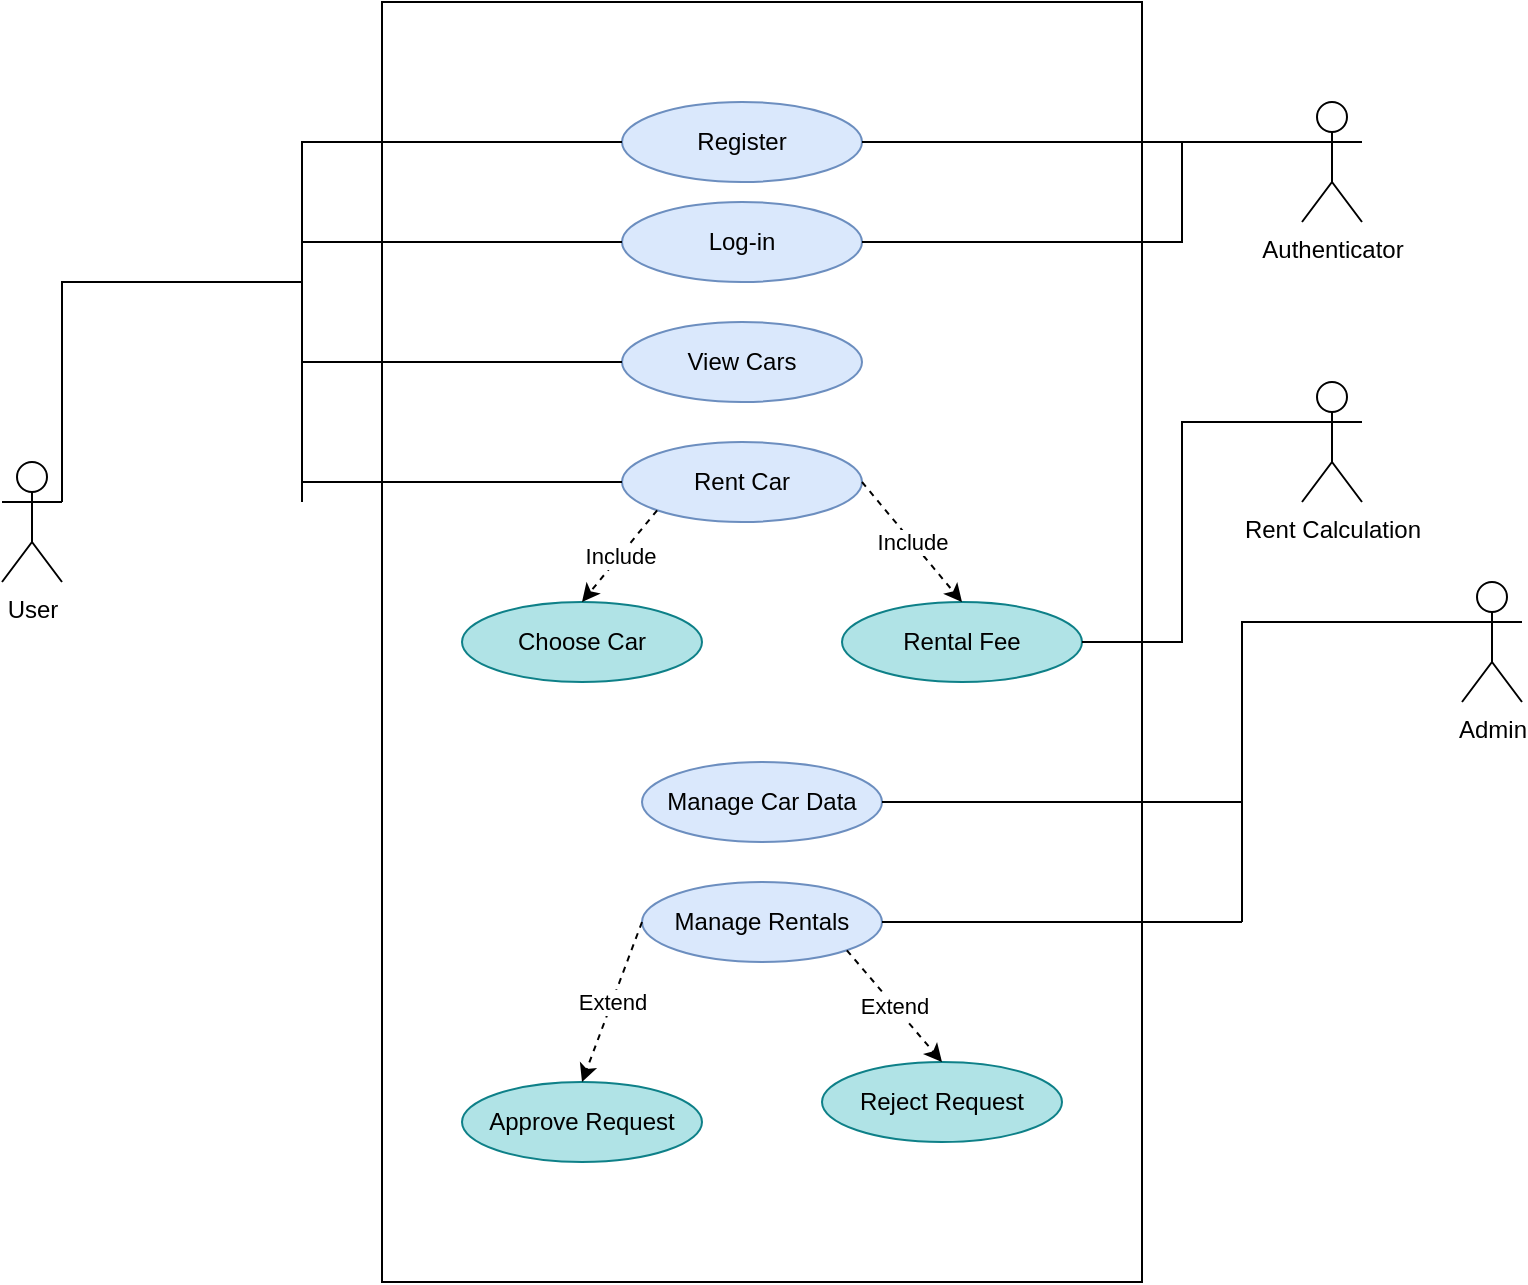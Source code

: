 <mxfile version="22.1.5" type="device">
  <diagram name="Page-1" id="8cFOLeEifGJ67aLLI8h6">
    <mxGraphModel dx="1235" dy="628" grid="1" gridSize="10" guides="1" tooltips="1" connect="1" arrows="1" fold="1" page="1" pageScale="1" pageWidth="850" pageHeight="1100" math="0" shadow="0">
      <root>
        <mxCell id="0" />
        <mxCell id="1" parent="0" />
        <mxCell id="T4nY3bzoMBVoe7T3qZB9-2" value="" style="rounded=0;whiteSpace=wrap;html=1;" vertex="1" parent="1">
          <mxGeometry x="360" y="90" width="380" height="640" as="geometry" />
        </mxCell>
        <mxCell id="T4nY3bzoMBVoe7T3qZB9-4" value="Register" style="ellipse;whiteSpace=wrap;html=1;fillColor=#dae8fc;strokeColor=#6c8ebf;" vertex="1" parent="1">
          <mxGeometry x="480" y="140" width="120" height="40" as="geometry" />
        </mxCell>
        <mxCell id="T4nY3bzoMBVoe7T3qZB9-7" value="Log-in" style="ellipse;whiteSpace=wrap;html=1;fillColor=#dae8fc;strokeColor=#6c8ebf;" vertex="1" parent="1">
          <mxGeometry x="480" y="190" width="120" height="40" as="geometry" />
        </mxCell>
        <mxCell id="T4nY3bzoMBVoe7T3qZB9-8" value="View Cars" style="ellipse;whiteSpace=wrap;html=1;fillColor=#dae8fc;strokeColor=#6c8ebf;" vertex="1" parent="1">
          <mxGeometry x="480" y="250" width="120" height="40" as="geometry" />
        </mxCell>
        <mxCell id="T4nY3bzoMBVoe7T3qZB9-9" value="Manage Car Data" style="ellipse;whiteSpace=wrap;html=1;fillColor=#dae8fc;strokeColor=#6c8ebf;" vertex="1" parent="1">
          <mxGeometry x="490" y="470" width="120" height="40" as="geometry" />
        </mxCell>
        <mxCell id="T4nY3bzoMBVoe7T3qZB9-11" value="Rent Car" style="ellipse;whiteSpace=wrap;html=1;fillColor=#dae8fc;strokeColor=#6c8ebf;" vertex="1" parent="1">
          <mxGeometry x="480" y="310" width="120" height="40" as="geometry" />
        </mxCell>
        <mxCell id="T4nY3bzoMBVoe7T3qZB9-12" value="Manage Rentals" style="ellipse;whiteSpace=wrap;html=1;fillColor=#dae8fc;strokeColor=#6c8ebf;" vertex="1" parent="1">
          <mxGeometry x="490" y="530" width="120" height="40" as="geometry" />
        </mxCell>
        <mxCell id="T4nY3bzoMBVoe7T3qZB9-13" value="Rental Fee" style="ellipse;whiteSpace=wrap;html=1;fillColor=#b0e3e6;strokeColor=#0e8088;" vertex="1" parent="1">
          <mxGeometry x="590" y="390" width="120" height="40" as="geometry" />
        </mxCell>
        <mxCell id="T4nY3bzoMBVoe7T3qZB9-14" value="User" style="shape=umlActor;verticalLabelPosition=bottom;verticalAlign=top;html=1;outlineConnect=0;" vertex="1" parent="1">
          <mxGeometry x="170" y="320" width="30" height="60" as="geometry" />
        </mxCell>
        <mxCell id="T4nY3bzoMBVoe7T3qZB9-15" value="" style="endArrow=none;html=1;rounded=0;exitX=1;exitY=0.333;exitDx=0;exitDy=0;exitPerimeter=0;" edge="1" parent="1" source="T4nY3bzoMBVoe7T3qZB9-14">
          <mxGeometry width="50" height="50" relative="1" as="geometry">
            <mxPoint x="250" y="260" as="sourcePoint" />
            <mxPoint x="320" y="230" as="targetPoint" />
            <Array as="points">
              <mxPoint x="200" y="230" />
            </Array>
          </mxGeometry>
        </mxCell>
        <mxCell id="T4nY3bzoMBVoe7T3qZB9-17" value="" style="endArrow=none;html=1;rounded=0;entryX=0;entryY=0.5;entryDx=0;entryDy=0;" edge="1" parent="1" target="T4nY3bzoMBVoe7T3qZB9-7">
          <mxGeometry width="50" height="50" relative="1" as="geometry">
            <mxPoint x="320" y="210" as="sourcePoint" />
            <mxPoint x="425" y="200" as="targetPoint" />
          </mxGeometry>
        </mxCell>
        <mxCell id="T4nY3bzoMBVoe7T3qZB9-18" value="" style="endArrow=none;html=1;rounded=0;entryX=0;entryY=0.5;entryDx=0;entryDy=0;" edge="1" parent="1" target="T4nY3bzoMBVoe7T3qZB9-4">
          <mxGeometry width="50" height="50" relative="1" as="geometry">
            <mxPoint x="320" y="340" as="sourcePoint" />
            <mxPoint x="340" y="160" as="targetPoint" />
            <Array as="points">
              <mxPoint x="320" y="310" />
              <mxPoint x="320" y="230" />
              <mxPoint x="320" y="160" />
            </Array>
          </mxGeometry>
        </mxCell>
        <mxCell id="T4nY3bzoMBVoe7T3qZB9-19" value="" style="endArrow=none;html=1;rounded=0;entryX=0;entryY=0.5;entryDx=0;entryDy=0;" edge="1" parent="1" target="T4nY3bzoMBVoe7T3qZB9-8">
          <mxGeometry width="50" height="50" relative="1" as="geometry">
            <mxPoint x="320" y="270" as="sourcePoint" />
            <mxPoint x="500" y="320" as="targetPoint" />
          </mxGeometry>
        </mxCell>
        <mxCell id="T4nY3bzoMBVoe7T3qZB9-20" value="" style="endArrow=none;html=1;rounded=0;entryX=0;entryY=0.5;entryDx=0;entryDy=0;" edge="1" parent="1" target="T4nY3bzoMBVoe7T3qZB9-11">
          <mxGeometry width="50" height="50" relative="1" as="geometry">
            <mxPoint x="320" y="330" as="sourcePoint" />
            <mxPoint x="500" y="320" as="targetPoint" />
          </mxGeometry>
        </mxCell>
        <mxCell id="T4nY3bzoMBVoe7T3qZB9-21" value="Include" style="endArrow=classic;dashed=1;html=1;rounded=0;exitX=1;exitY=0.5;exitDx=0;exitDy=0;entryX=0.5;entryY=0;entryDx=0;entryDy=0;endFill=1;" edge="1" parent="1" source="T4nY3bzoMBVoe7T3qZB9-11" target="T4nY3bzoMBVoe7T3qZB9-13">
          <mxGeometry width="50" height="50" relative="1" as="geometry">
            <mxPoint x="600" y="320" as="sourcePoint" />
            <mxPoint x="650" y="270" as="targetPoint" />
            <Array as="points" />
          </mxGeometry>
        </mxCell>
        <mxCell id="T4nY3bzoMBVoe7T3qZB9-22" value="Admin" style="shape=umlActor;verticalLabelPosition=bottom;verticalAlign=top;html=1;outlineConnect=0;" vertex="1" parent="1">
          <mxGeometry x="900" y="380" width="30" height="60" as="geometry" />
        </mxCell>
        <mxCell id="T4nY3bzoMBVoe7T3qZB9-23" value="Approve Request" style="ellipse;whiteSpace=wrap;html=1;fillColor=#b0e3e6;strokeColor=#0e8088;" vertex="1" parent="1">
          <mxGeometry x="400" y="630" width="120" height="40" as="geometry" />
        </mxCell>
        <mxCell id="T4nY3bzoMBVoe7T3qZB9-24" value="Reject Request" style="ellipse;whiteSpace=wrap;html=1;fillColor=#b0e3e6;strokeColor=#0e8088;" vertex="1" parent="1">
          <mxGeometry x="580" y="620" width="120" height="40" as="geometry" />
        </mxCell>
        <mxCell id="T4nY3bzoMBVoe7T3qZB9-25" value="Choose Car" style="ellipse;whiteSpace=wrap;html=1;fillColor=#b0e3e6;strokeColor=#0e8088;" vertex="1" parent="1">
          <mxGeometry x="400" y="390" width="120" height="40" as="geometry" />
        </mxCell>
        <mxCell id="T4nY3bzoMBVoe7T3qZB9-26" value="Include" style="endArrow=classic;dashed=1;html=1;rounded=0;exitX=0;exitY=1;exitDx=0;exitDy=0;entryX=0.5;entryY=0;entryDx=0;entryDy=0;endFill=1;" edge="1" parent="1" source="T4nY3bzoMBVoe7T3qZB9-11" target="T4nY3bzoMBVoe7T3qZB9-25">
          <mxGeometry width="50" height="50" relative="1" as="geometry">
            <mxPoint x="520" y="375" as="sourcePoint" />
            <mxPoint x="570" y="425" as="targetPoint" />
            <Array as="points" />
          </mxGeometry>
        </mxCell>
        <mxCell id="T4nY3bzoMBVoe7T3qZB9-29" value="" style="endArrow=none;html=1;rounded=0;exitX=1;exitY=0.5;exitDx=0;exitDy=0;" edge="1" parent="1" source="T4nY3bzoMBVoe7T3qZB9-9">
          <mxGeometry width="50" height="50" relative="1" as="geometry">
            <mxPoint x="710" y="550" as="sourcePoint" />
            <mxPoint x="790" y="490" as="targetPoint" />
          </mxGeometry>
        </mxCell>
        <mxCell id="T4nY3bzoMBVoe7T3qZB9-30" value="" style="endArrow=none;html=1;rounded=0;exitX=1;exitY=0.5;exitDx=0;exitDy=0;" edge="1" parent="1" source="T4nY3bzoMBVoe7T3qZB9-12">
          <mxGeometry width="50" height="50" relative="1" as="geometry">
            <mxPoint x="620" y="500" as="sourcePoint" />
            <mxPoint x="790" y="550" as="targetPoint" />
          </mxGeometry>
        </mxCell>
        <mxCell id="T4nY3bzoMBVoe7T3qZB9-33" value="" style="endArrow=none;html=1;rounded=0;entryX=0;entryY=0.333;entryDx=0;entryDy=0;entryPerimeter=0;" edge="1" parent="1" target="T4nY3bzoMBVoe7T3qZB9-22">
          <mxGeometry width="50" height="50" relative="1" as="geometry">
            <mxPoint x="790" y="550" as="sourcePoint" />
            <mxPoint x="770" y="430" as="targetPoint" />
            <Array as="points">
              <mxPoint x="790" y="400" />
            </Array>
          </mxGeometry>
        </mxCell>
        <mxCell id="T4nY3bzoMBVoe7T3qZB9-34" value="Extend" style="endArrow=classic;dashed=1;html=1;rounded=0;exitX=0;exitY=0.5;exitDx=0;exitDy=0;entryX=0.5;entryY=0;entryDx=0;entryDy=0;endFill=1;" edge="1" parent="1" source="T4nY3bzoMBVoe7T3qZB9-12" target="T4nY3bzoMBVoe7T3qZB9-23">
          <mxGeometry width="50" height="50" relative="1" as="geometry">
            <mxPoint x="479" y="550" as="sourcePoint" />
            <mxPoint x="441" y="596" as="targetPoint" />
            <Array as="points" />
          </mxGeometry>
        </mxCell>
        <mxCell id="T4nY3bzoMBVoe7T3qZB9-39" value="Extend" style="endArrow=classic;dashed=1;html=1;rounded=0;exitX=1;exitY=1;exitDx=0;exitDy=0;entryX=0.5;entryY=0;entryDx=0;entryDy=0;endFill=1;" edge="1" parent="1" source="T4nY3bzoMBVoe7T3qZB9-12" target="T4nY3bzoMBVoe7T3qZB9-24">
          <mxGeometry width="50" height="50" relative="1" as="geometry">
            <mxPoint x="610" y="340" as="sourcePoint" />
            <mxPoint x="660" y="400" as="targetPoint" />
            <Array as="points" />
          </mxGeometry>
        </mxCell>
        <mxCell id="T4nY3bzoMBVoe7T3qZB9-41" value="Rent Calculation" style="shape=umlActor;verticalLabelPosition=bottom;verticalAlign=top;html=1;outlineConnect=0;" vertex="1" parent="1">
          <mxGeometry x="820" y="280" width="30" height="60" as="geometry" />
        </mxCell>
        <mxCell id="T4nY3bzoMBVoe7T3qZB9-42" value="" style="endArrow=none;html=1;rounded=0;entryX=0;entryY=0.333;entryDx=0;entryDy=0;entryPerimeter=0;exitX=1;exitY=0.5;exitDx=0;exitDy=0;" edge="1" parent="1" source="T4nY3bzoMBVoe7T3qZB9-13" target="T4nY3bzoMBVoe7T3qZB9-41">
          <mxGeometry width="50" height="50" relative="1" as="geometry">
            <mxPoint x="760" y="410" as="sourcePoint" />
            <mxPoint x="800" y="300" as="targetPoint" />
            <Array as="points">
              <mxPoint x="760" y="410" />
              <mxPoint x="760" y="300" />
            </Array>
          </mxGeometry>
        </mxCell>
        <mxCell id="T4nY3bzoMBVoe7T3qZB9-43" value="Authenticator" style="shape=umlActor;verticalLabelPosition=bottom;verticalAlign=top;html=1;outlineConnect=0;" vertex="1" parent="1">
          <mxGeometry x="820" y="140" width="30" height="60" as="geometry" />
        </mxCell>
        <mxCell id="T4nY3bzoMBVoe7T3qZB9-44" value="" style="endArrow=none;html=1;rounded=0;entryX=0;entryY=0.333;entryDx=0;entryDy=0;entryPerimeter=0;exitX=1;exitY=0.5;exitDx=0;exitDy=0;" edge="1" parent="1" source="T4nY3bzoMBVoe7T3qZB9-7" target="T4nY3bzoMBVoe7T3qZB9-43">
          <mxGeometry width="50" height="50" relative="1" as="geometry">
            <mxPoint x="660" y="200" as="sourcePoint" />
            <mxPoint x="710" y="150" as="targetPoint" />
            <Array as="points">
              <mxPoint x="760" y="210" />
              <mxPoint x="760" y="160" />
            </Array>
          </mxGeometry>
        </mxCell>
        <mxCell id="T4nY3bzoMBVoe7T3qZB9-45" value="" style="endArrow=none;html=1;rounded=0;exitX=1;exitY=0.5;exitDx=0;exitDy=0;" edge="1" parent="1" source="T4nY3bzoMBVoe7T3qZB9-4">
          <mxGeometry width="50" height="50" relative="1" as="geometry">
            <mxPoint x="670" y="190" as="sourcePoint" />
            <mxPoint x="760" y="160" as="targetPoint" />
          </mxGeometry>
        </mxCell>
      </root>
    </mxGraphModel>
  </diagram>
</mxfile>
